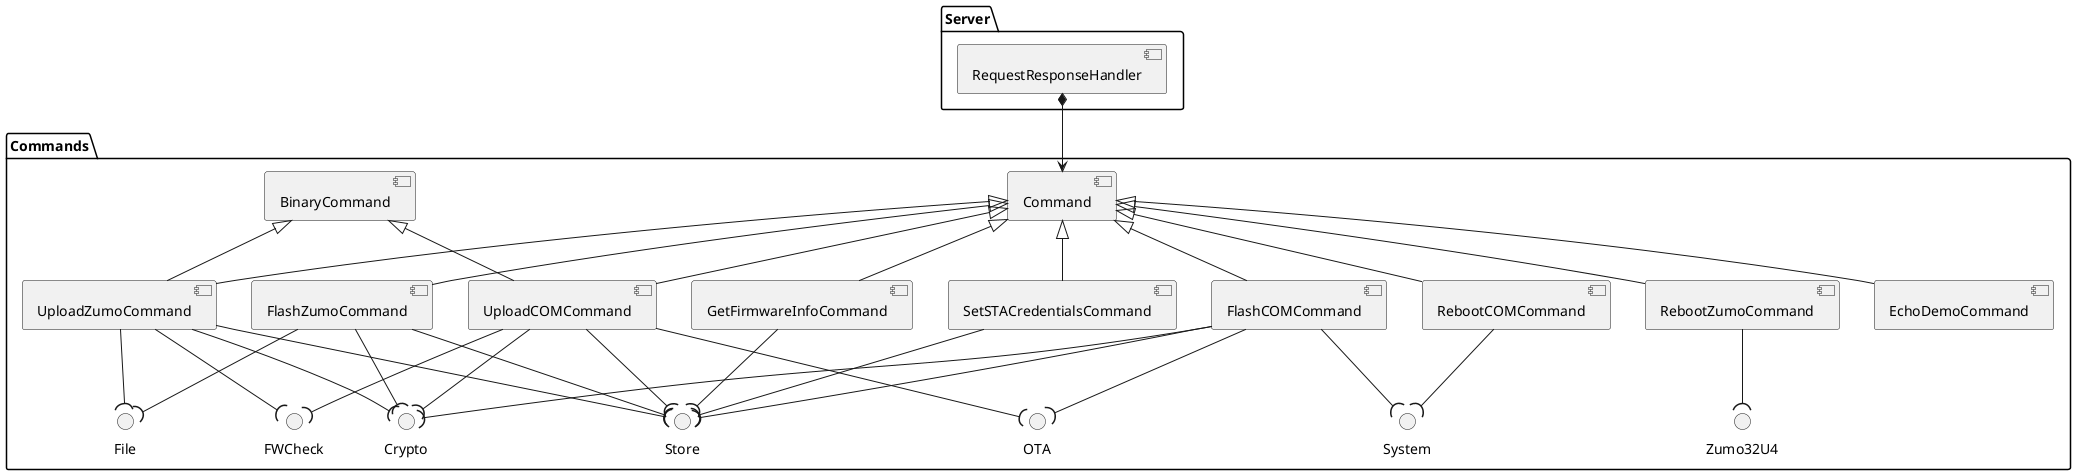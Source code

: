 @startuml
package Server {
    component "RequestResponseHandler" as RequestResponseHandler
}

package Commands {
    interface "OTA" as ota
    interface "FWCheck" as FWCheck
    interface "File" as File
    interface "Store" as Store
    interface "Zumo32U4" as Zumo32U4
    interface "System" as System
    interface "Crypto"

    component Command
    component BinaryCommand
    component "EchoDemoCommand" as echodemocommand
    component "UploadZumoCommand" as uploadzumoservice
    component "FlashZumoCommand" as flashzumoservice
    component "SetSTACredentialsCommand" as credconfig
    component "RebootZumoCommand" as resetzumoservice
    component "RebootCOMCommand" as resetcomplatforomservice
    component "UploadCOMCommand" as uploadcomfirmware
    component "FlashCOMCommand" as flashcomfirmware
    component "GetFirmwareInfoCommand" as getfirmwareinfo

    Command <|-- echodemocommand
    Command <|-- uploadzumoservice
    BinaryCommand <|-- uploadzumoservice
    Command <|-- flashzumoservice
    Command <|-- credconfig
    Command <|-- resetzumoservice
    Command <|-- resetcomplatforomservice
    Command <|-- uploadcomfirmware
    BinaryCommand <|-- uploadcomfirmware
    Command <|-- flashcomfirmware
    Command <|-- getfirmwareinfo
    RequestResponseHandler *--> Command

    uploadzumoservice -down-(File
    uploadzumoservice -down-(Store
    uploadzumoservice -down-(FWCheck
    uploadzumoservice -down-(Crypto
    uploadcomfirmware -down-(ota
    uploadcomfirmware -down-(Store
    uploadcomfirmware -down-(FWCheck
    uploadcomfirmware -down-(Crypto
    flashcomfirmware -down-(ota
    flashcomfirmware -down-(Store
    flashcomfirmware -down-(System
    flashcomfirmware -down-(Crypto
    credconfig -down-(Store
    flashzumoservice -down-(File
    flashzumoservice -down-(Store
    flashzumoservice -down-(Crypto
    resetzumoservice -down-(Zumo32U4
    resetcomplatforomservice -down-(System
    getfirmwareinfo -down-(Store
}
@enduml
